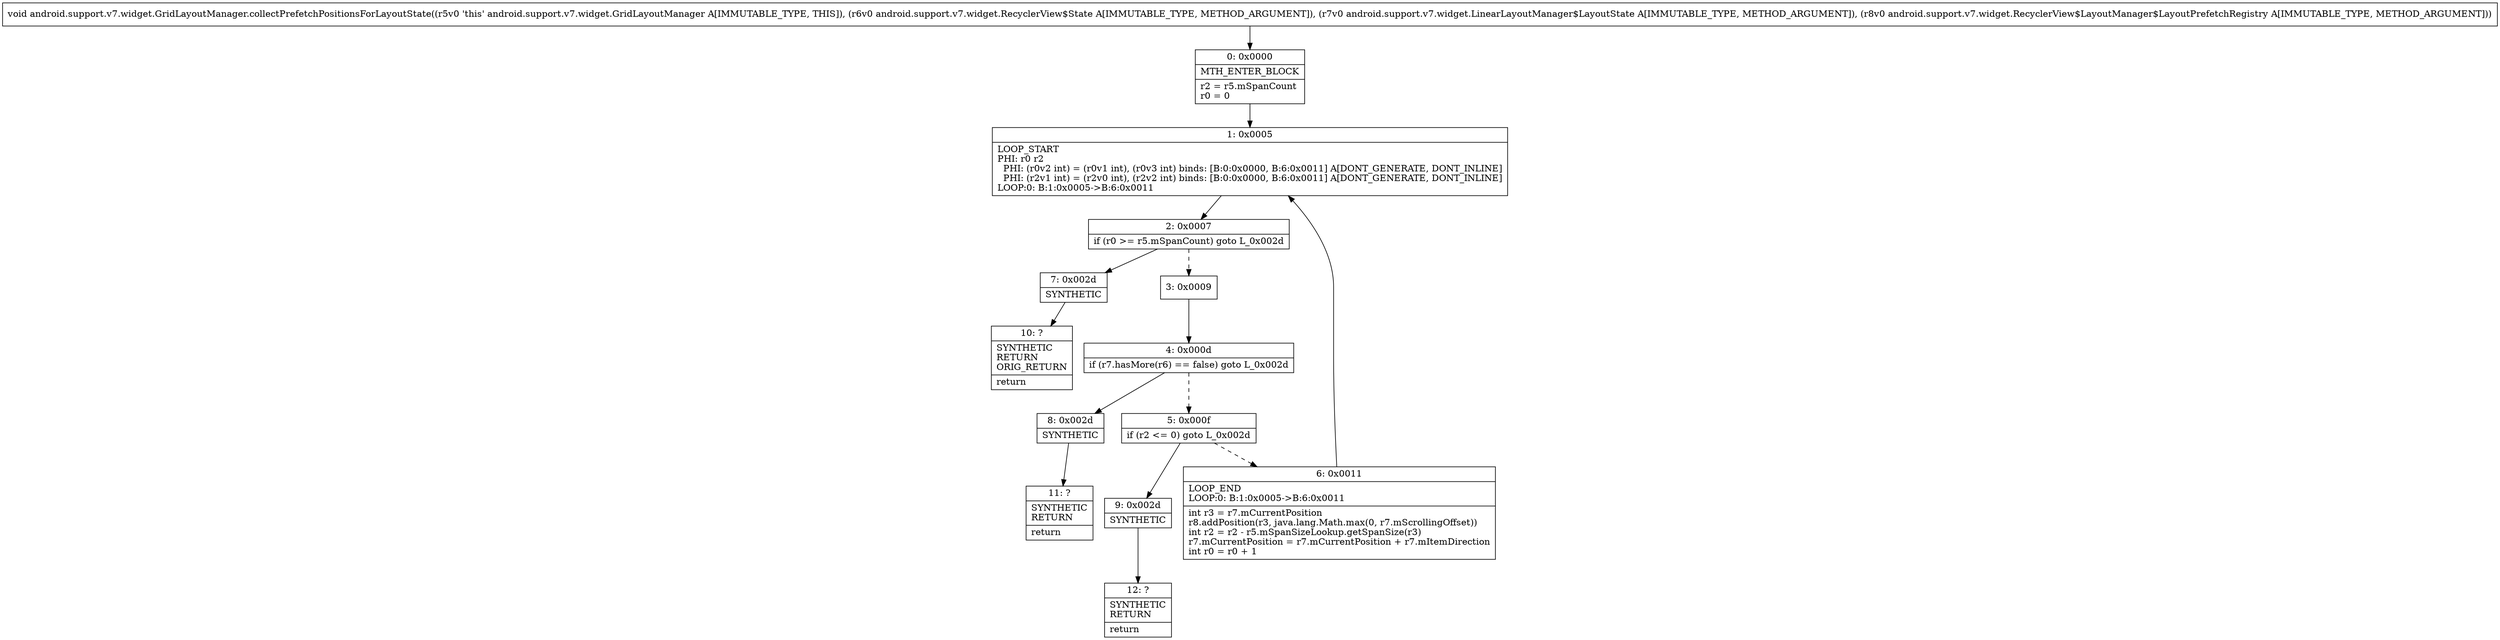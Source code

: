 digraph "CFG forandroid.support.v7.widget.GridLayoutManager.collectPrefetchPositionsForLayoutState(Landroid\/support\/v7\/widget\/RecyclerView$State;Landroid\/support\/v7\/widget\/LinearLayoutManager$LayoutState;Landroid\/support\/v7\/widget\/RecyclerView$LayoutManager$LayoutPrefetchRegistry;)V" {
Node_0 [shape=record,label="{0\:\ 0x0000|MTH_ENTER_BLOCK\l|r2 = r5.mSpanCount\lr0 = 0\l}"];
Node_1 [shape=record,label="{1\:\ 0x0005|LOOP_START\lPHI: r0 r2 \l  PHI: (r0v2 int) = (r0v1 int), (r0v3 int) binds: [B:0:0x0000, B:6:0x0011] A[DONT_GENERATE, DONT_INLINE]\l  PHI: (r2v1 int) = (r2v0 int), (r2v2 int) binds: [B:0:0x0000, B:6:0x0011] A[DONT_GENERATE, DONT_INLINE]\lLOOP:0: B:1:0x0005\-\>B:6:0x0011\l}"];
Node_2 [shape=record,label="{2\:\ 0x0007|if (r0 \>= r5.mSpanCount) goto L_0x002d\l}"];
Node_3 [shape=record,label="{3\:\ 0x0009}"];
Node_4 [shape=record,label="{4\:\ 0x000d|if (r7.hasMore(r6) == false) goto L_0x002d\l}"];
Node_5 [shape=record,label="{5\:\ 0x000f|if (r2 \<= 0) goto L_0x002d\l}"];
Node_6 [shape=record,label="{6\:\ 0x0011|LOOP_END\lLOOP:0: B:1:0x0005\-\>B:6:0x0011\l|int r3 = r7.mCurrentPosition\lr8.addPosition(r3, java.lang.Math.max(0, r7.mScrollingOffset))\lint r2 = r2 \- r5.mSpanSizeLookup.getSpanSize(r3)\lr7.mCurrentPosition = r7.mCurrentPosition + r7.mItemDirection\lint r0 = r0 + 1\l}"];
Node_7 [shape=record,label="{7\:\ 0x002d|SYNTHETIC\l}"];
Node_8 [shape=record,label="{8\:\ 0x002d|SYNTHETIC\l}"];
Node_9 [shape=record,label="{9\:\ 0x002d|SYNTHETIC\l}"];
Node_10 [shape=record,label="{10\:\ ?|SYNTHETIC\lRETURN\lORIG_RETURN\l|return\l}"];
Node_11 [shape=record,label="{11\:\ ?|SYNTHETIC\lRETURN\l|return\l}"];
Node_12 [shape=record,label="{12\:\ ?|SYNTHETIC\lRETURN\l|return\l}"];
MethodNode[shape=record,label="{void android.support.v7.widget.GridLayoutManager.collectPrefetchPositionsForLayoutState((r5v0 'this' android.support.v7.widget.GridLayoutManager A[IMMUTABLE_TYPE, THIS]), (r6v0 android.support.v7.widget.RecyclerView$State A[IMMUTABLE_TYPE, METHOD_ARGUMENT]), (r7v0 android.support.v7.widget.LinearLayoutManager$LayoutState A[IMMUTABLE_TYPE, METHOD_ARGUMENT]), (r8v0 android.support.v7.widget.RecyclerView$LayoutManager$LayoutPrefetchRegistry A[IMMUTABLE_TYPE, METHOD_ARGUMENT])) }"];
MethodNode -> Node_0;
Node_0 -> Node_1;
Node_1 -> Node_2;
Node_2 -> Node_3[style=dashed];
Node_2 -> Node_7;
Node_3 -> Node_4;
Node_4 -> Node_5[style=dashed];
Node_4 -> Node_8;
Node_5 -> Node_6[style=dashed];
Node_5 -> Node_9;
Node_6 -> Node_1;
Node_7 -> Node_10;
Node_8 -> Node_11;
Node_9 -> Node_12;
}

